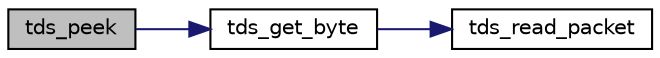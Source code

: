 digraph "tds_peek"
{
 // LATEX_PDF_SIZE
  edge [fontname="Helvetica",fontsize="10",labelfontname="Helvetica",labelfontsize="10"];
  node [fontname="Helvetica",fontsize="10",shape=record];
  rankdir="LR";
  Node1 [label="tds_peek",height=0.2,width=0.4,color="black", fillcolor="grey75", style="filled", fontcolor="black",tooltip="Reads a byte from the TDS stream without removing it."];
  Node1 -> Node2 [color="midnightblue",fontsize="10",style="solid",fontname="Helvetica"];
  Node2 [label="tds_get_byte",height=0.2,width=0.4,color="black", fillcolor="white", style="filled",URL="$a00564.html#ga0cb72d3f6943795c39db1fa692be0a58",tooltip="Return a single byte from the input buffer."];
  Node2 -> Node3 [color="midnightblue",fontsize="10",style="solid",fontname="Helvetica"];
  Node3 [label="tds_read_packet",height=0.2,width=0.4,color="black", fillcolor="white", style="filled",URL="$a00564.html#ga410619783bdf2bb60b0f27a5578e0e07",tooltip="Read in one 'packet' from the server."];
}
